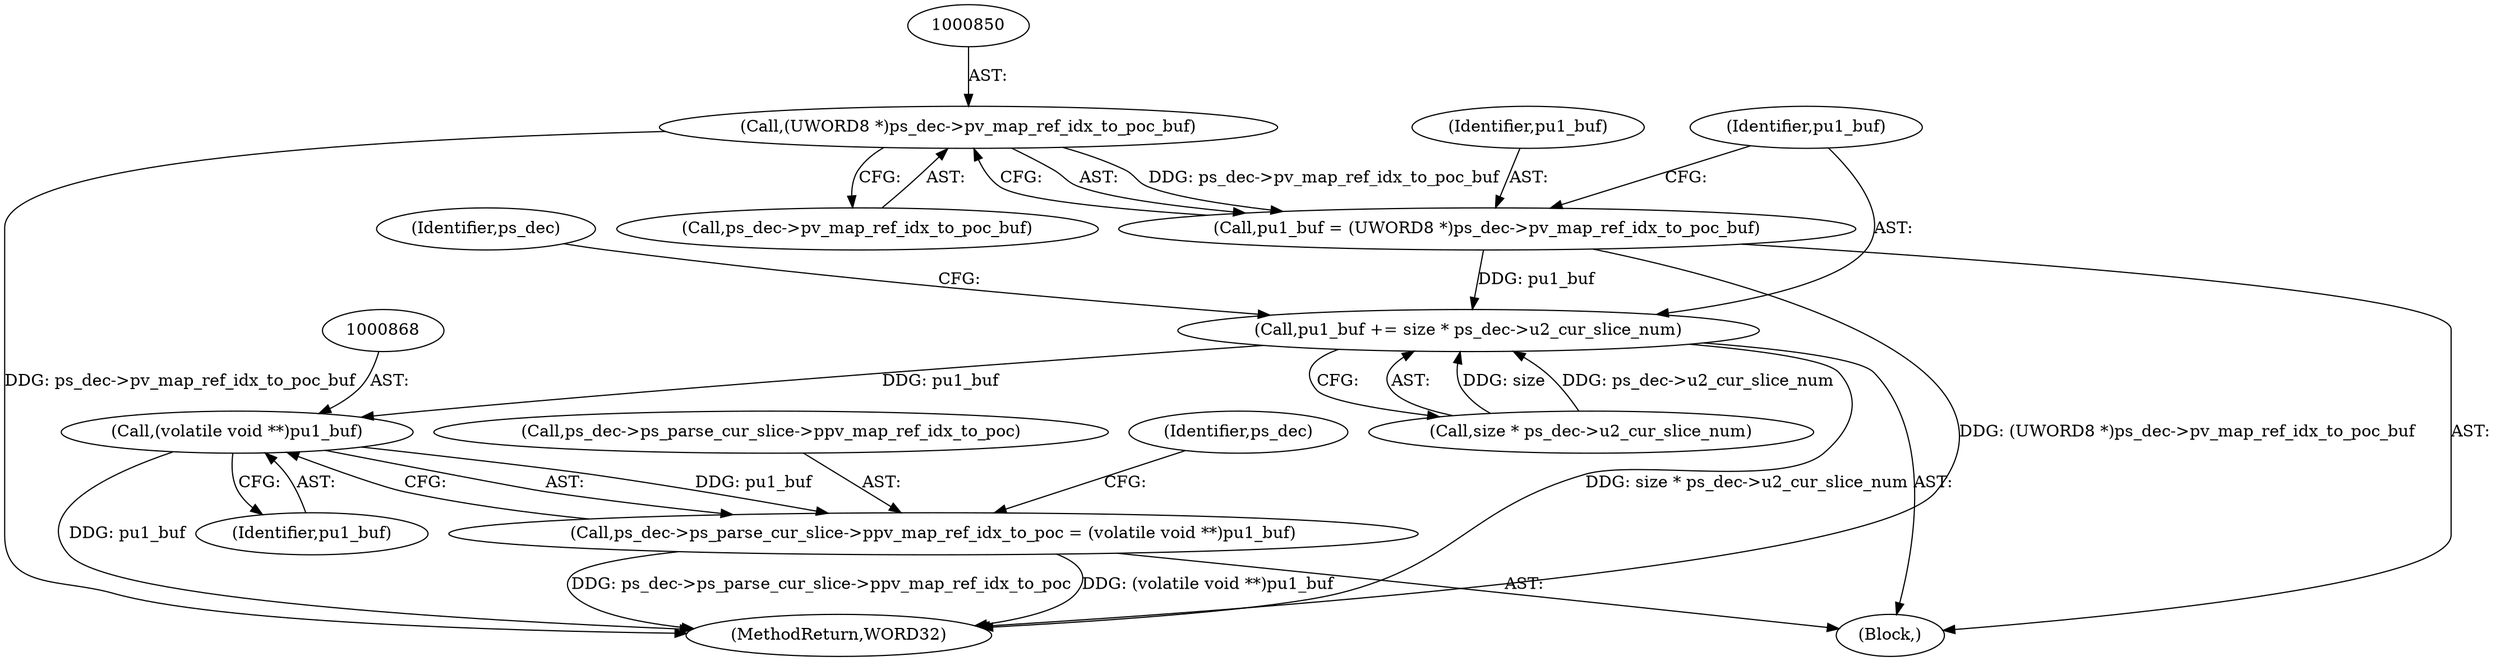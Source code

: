digraph "0_Android_0b23c81c3dd9ec38f7e6806a3955fed1925541a0_1@pointer" {
"1000849" [label="(Call,(UWORD8 *)ps_dec->pv_map_ref_idx_to_poc_buf)"];
"1000847" [label="(Call,pu1_buf = (UWORD8 *)ps_dec->pv_map_ref_idx_to_poc_buf)"];
"1000854" [label="(Call,pu1_buf += size * ps_dec->u2_cur_slice_num)"];
"1000867" [label="(Call,(volatile void **)pu1_buf)"];
"1000861" [label="(Call,ps_dec->ps_parse_cur_slice->ppv_map_ref_idx_to_poc = (volatile void **)pu1_buf)"];
"1000861" [label="(Call,ps_dec->ps_parse_cur_slice->ppv_map_ref_idx_to_poc = (volatile void **)pu1_buf)"];
"1000848" [label="(Identifier,pu1_buf)"];
"1000854" [label="(Call,pu1_buf += size * ps_dec->u2_cur_slice_num)"];
"1000867" [label="(Call,(volatile void **)pu1_buf)"];
"1000869" [label="(Identifier,pu1_buf)"];
"1000851" [label="(Call,ps_dec->pv_map_ref_idx_to_poc_buf)"];
"1000862" [label="(Call,ps_dec->ps_parse_cur_slice->ppv_map_ref_idx_to_poc)"];
"1000847" [label="(Call,pu1_buf = (UWORD8 *)ps_dec->pv_map_ref_idx_to_poc_buf)"];
"1000864" [label="(Identifier,ps_dec)"];
"1001427" [label="(MethodReturn,WORD32)"];
"1000856" [label="(Call,size * ps_dec->u2_cur_slice_num)"];
"1000849" [label="(Call,(UWORD8 *)ps_dec->pv_map_ref_idx_to_poc_buf)"];
"1000855" [label="(Identifier,pu1_buf)"];
"1000873" [label="(Identifier,ps_dec)"];
"1000815" [label="(Block,)"];
"1000849" -> "1000847"  [label="AST: "];
"1000849" -> "1000851"  [label="CFG: "];
"1000850" -> "1000849"  [label="AST: "];
"1000851" -> "1000849"  [label="AST: "];
"1000847" -> "1000849"  [label="CFG: "];
"1000849" -> "1001427"  [label="DDG: ps_dec->pv_map_ref_idx_to_poc_buf"];
"1000849" -> "1000847"  [label="DDG: ps_dec->pv_map_ref_idx_to_poc_buf"];
"1000847" -> "1000815"  [label="AST: "];
"1000848" -> "1000847"  [label="AST: "];
"1000855" -> "1000847"  [label="CFG: "];
"1000847" -> "1001427"  [label="DDG: (UWORD8 *)ps_dec->pv_map_ref_idx_to_poc_buf"];
"1000847" -> "1000854"  [label="DDG: pu1_buf"];
"1000854" -> "1000815"  [label="AST: "];
"1000854" -> "1000856"  [label="CFG: "];
"1000855" -> "1000854"  [label="AST: "];
"1000856" -> "1000854"  [label="AST: "];
"1000864" -> "1000854"  [label="CFG: "];
"1000854" -> "1001427"  [label="DDG: size * ps_dec->u2_cur_slice_num"];
"1000856" -> "1000854"  [label="DDG: size"];
"1000856" -> "1000854"  [label="DDG: ps_dec->u2_cur_slice_num"];
"1000854" -> "1000867"  [label="DDG: pu1_buf"];
"1000867" -> "1000861"  [label="AST: "];
"1000867" -> "1000869"  [label="CFG: "];
"1000868" -> "1000867"  [label="AST: "];
"1000869" -> "1000867"  [label="AST: "];
"1000861" -> "1000867"  [label="CFG: "];
"1000867" -> "1001427"  [label="DDG: pu1_buf"];
"1000867" -> "1000861"  [label="DDG: pu1_buf"];
"1000861" -> "1000815"  [label="AST: "];
"1000862" -> "1000861"  [label="AST: "];
"1000873" -> "1000861"  [label="CFG: "];
"1000861" -> "1001427"  [label="DDG: (volatile void **)pu1_buf"];
"1000861" -> "1001427"  [label="DDG: ps_dec->ps_parse_cur_slice->ppv_map_ref_idx_to_poc"];
}
